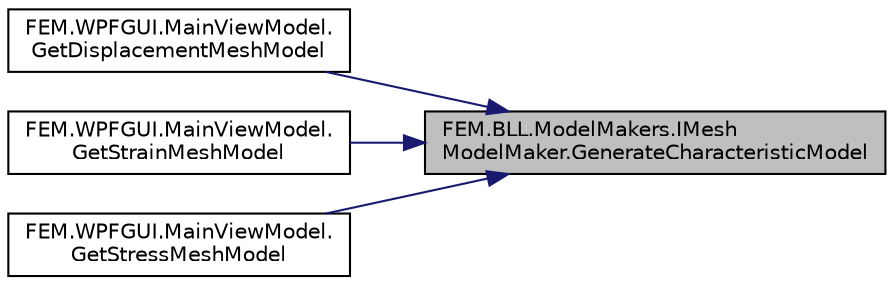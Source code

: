 digraph "FEM.BLL.ModelMakers.IMeshModelMaker.GenerateCharacteristicModel"
{
 // LATEX_PDF_SIZE
  edge [fontname="Helvetica",fontsize="10",labelfontname="Helvetica",labelfontsize="10"];
  node [fontname="Helvetica",fontsize="10",shape=record];
  rankdir="RL";
  Node1 [label="FEM.BLL.ModelMakers.IMesh\lModelMaker.GenerateCharacteristicModel",height=0.2,width=0.4,color="black", fillcolor="grey75", style="filled", fontcolor="black",tooltip="Вычисляет модель с градиентным окрасом. Градиент показывает изменения характеристики элементов сетки"];
  Node1 -> Node2 [dir="back",color="midnightblue",fontsize="10",style="solid",fontname="Helvetica"];
  Node2 [label="FEM.WPFGUI.MainViewModel.\lGetDisplacementMeshModel",height=0.2,width=0.4,color="black", fillcolor="white", style="filled",URL="$class_f_e_m_1_1_w_p_f_g_u_i_1_1_main_view_model.html#ab913f0fbb46a134c0ce4f0aba3445b34",tooltip=" "];
  Node1 -> Node3 [dir="back",color="midnightblue",fontsize="10",style="solid",fontname="Helvetica"];
  Node3 [label="FEM.WPFGUI.MainViewModel.\lGetStrainMeshModel",height=0.2,width=0.4,color="black", fillcolor="white", style="filled",URL="$class_f_e_m_1_1_w_p_f_g_u_i_1_1_main_view_model.html#a30b5b553b76fb84654fa6da64365df64",tooltip=" "];
  Node1 -> Node4 [dir="back",color="midnightblue",fontsize="10",style="solid",fontname="Helvetica"];
  Node4 [label="FEM.WPFGUI.MainViewModel.\lGetStressMeshModel",height=0.2,width=0.4,color="black", fillcolor="white", style="filled",URL="$class_f_e_m_1_1_w_p_f_g_u_i_1_1_main_view_model.html#adb03b7cae233c098b453083db26a0214",tooltip=" "];
}
